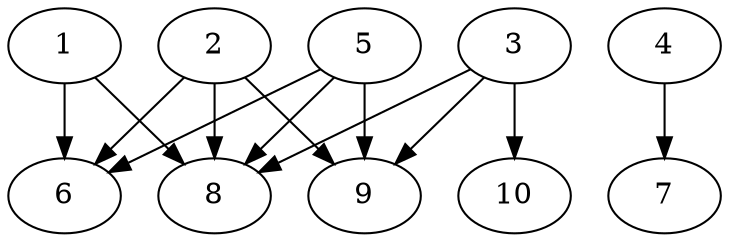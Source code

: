 // DAG automatically generated by daggen at Thu Oct  3 13:58:05 2019
// ./daggen --dot -n 10 --ccr 0.4 --fat 0.7 --regular 0.9 --density 0.7 --mindata 5242880 --maxdata 52428800 
digraph G {
  1 [size="126215680", alpha="0.15", expect_size="50486272"] 
  1 -> 6 [size ="50486272"]
  1 -> 8 [size ="50486272"]
  2 [size="14248960", alpha="0.07", expect_size="5699584"] 
  2 -> 6 [size ="5699584"]
  2 -> 8 [size ="5699584"]
  2 -> 9 [size ="5699584"]
  3 [size="41710080", alpha="0.15", expect_size="16684032"] 
  3 -> 8 [size ="16684032"]
  3 -> 9 [size ="16684032"]
  3 -> 10 [size ="16684032"]
  4 [size="30773760", alpha="0.20", expect_size="12309504"] 
  4 -> 7 [size ="12309504"]
  5 [size="124743680", alpha="0.05", expect_size="49897472"] 
  5 -> 6 [size ="49897472"]
  5 -> 8 [size ="49897472"]
  5 -> 9 [size ="49897472"]
  6 [size="30446080", alpha="0.15", expect_size="12178432"] 
  7 [size="93463040", alpha="0.08", expect_size="37385216"] 
  8 [size="15936000", alpha="0.00", expect_size="6374400"] 
  9 [size="64560640", alpha="0.08", expect_size="25824256"] 
  10 [size="87326720", alpha="0.08", expect_size="34930688"] 
}
